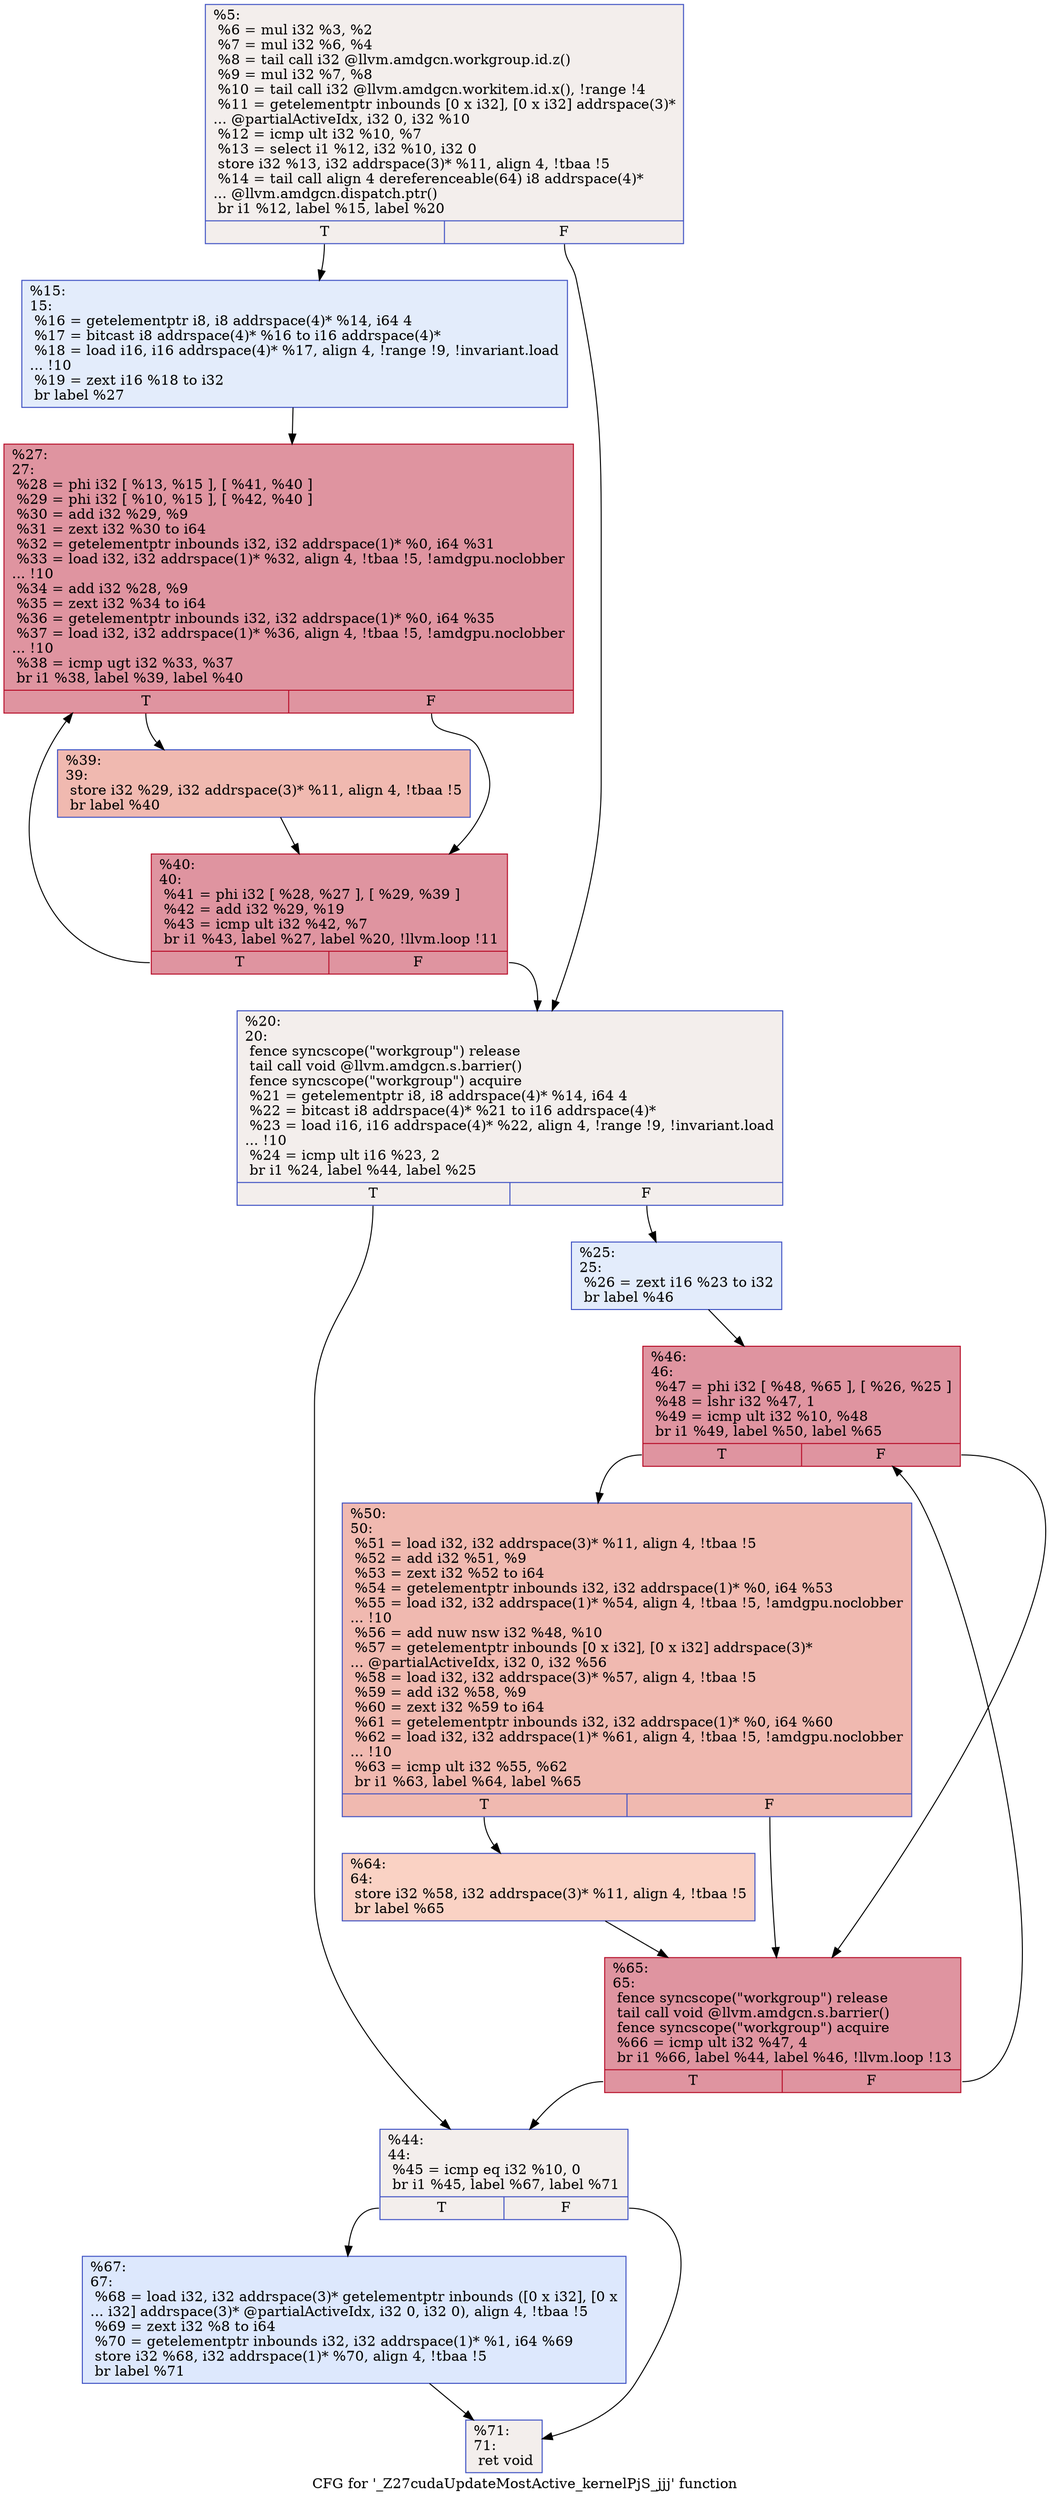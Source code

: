 digraph "CFG for '_Z27cudaUpdateMostActive_kernelPjS_jjj' function" {
	label="CFG for '_Z27cudaUpdateMostActive_kernelPjS_jjj' function";

	Node0x4c245b0 [shape=record,color="#3d50c3ff", style=filled, fillcolor="#e3d9d370",label="{%5:\l  %6 = mul i32 %3, %2\l  %7 = mul i32 %6, %4\l  %8 = tail call i32 @llvm.amdgcn.workgroup.id.z()\l  %9 = mul i32 %7, %8\l  %10 = tail call i32 @llvm.amdgcn.workitem.id.x(), !range !4\l  %11 = getelementptr inbounds [0 x i32], [0 x i32] addrspace(3)*\l... @partialActiveIdx, i32 0, i32 %10\l  %12 = icmp ult i32 %10, %7\l  %13 = select i1 %12, i32 %10, i32 0\l  store i32 %13, i32 addrspace(3)* %11, align 4, !tbaa !5\l  %14 = tail call align 4 dereferenceable(64) i8 addrspace(4)*\l... @llvm.amdgcn.dispatch.ptr()\l  br i1 %12, label %15, label %20\l|{<s0>T|<s1>F}}"];
	Node0x4c245b0:s0 -> Node0x4c26370;
	Node0x4c245b0:s1 -> Node0x4c26400;
	Node0x4c26370 [shape=record,color="#3d50c3ff", style=filled, fillcolor="#bfd3f670",label="{%15:\l15:                                               \l  %16 = getelementptr i8, i8 addrspace(4)* %14, i64 4\l  %17 = bitcast i8 addrspace(4)* %16 to i16 addrspace(4)*\l  %18 = load i16, i16 addrspace(4)* %17, align 4, !range !9, !invariant.load\l... !10\l  %19 = zext i16 %18 to i32\l  br label %27\l}"];
	Node0x4c26370 -> Node0x4c26ae0;
	Node0x4c26400 [shape=record,color="#3d50c3ff", style=filled, fillcolor="#e3d9d370",label="{%20:\l20:                                               \l  fence syncscope(\"workgroup\") release\l  tail call void @llvm.amdgcn.s.barrier()\l  fence syncscope(\"workgroup\") acquire\l  %21 = getelementptr i8, i8 addrspace(4)* %14, i64 4\l  %22 = bitcast i8 addrspace(4)* %21 to i16 addrspace(4)*\l  %23 = load i16, i16 addrspace(4)* %22, align 4, !range !9, !invariant.load\l... !10\l  %24 = icmp ult i16 %23, 2\l  br i1 %24, label %44, label %25\l|{<s0>T|<s1>F}}"];
	Node0x4c26400:s0 -> Node0x4c27d30;
	Node0x4c26400:s1 -> Node0x4c27dc0;
	Node0x4c27dc0 [shape=record,color="#3d50c3ff", style=filled, fillcolor="#bfd3f670",label="{%25:\l25:                                               \l  %26 = zext i16 %23 to i32\l  br label %46\l}"];
	Node0x4c27dc0 -> Node0x4c27f70;
	Node0x4c26ae0 [shape=record,color="#b70d28ff", style=filled, fillcolor="#b70d2870",label="{%27:\l27:                                               \l  %28 = phi i32 [ %13, %15 ], [ %41, %40 ]\l  %29 = phi i32 [ %10, %15 ], [ %42, %40 ]\l  %30 = add i32 %29, %9\l  %31 = zext i32 %30 to i64\l  %32 = getelementptr inbounds i32, i32 addrspace(1)* %0, i64 %31\l  %33 = load i32, i32 addrspace(1)* %32, align 4, !tbaa !5, !amdgpu.noclobber\l... !10\l  %34 = add i32 %28, %9\l  %35 = zext i32 %34 to i64\l  %36 = getelementptr inbounds i32, i32 addrspace(1)* %0, i64 %35\l  %37 = load i32, i32 addrspace(1)* %36, align 4, !tbaa !5, !amdgpu.noclobber\l... !10\l  %38 = icmp ugt i32 %33, %37\l  br i1 %38, label %39, label %40\l|{<s0>T|<s1>F}}"];
	Node0x4c26ae0:s0 -> Node0x4c28f30;
	Node0x4c26ae0:s1 -> Node0x4c28030;
	Node0x4c28f30 [shape=record,color="#3d50c3ff", style=filled, fillcolor="#de614d70",label="{%39:\l39:                                               \l  store i32 %29, i32 addrspace(3)* %11, align 4, !tbaa !5\l  br label %40\l}"];
	Node0x4c28f30 -> Node0x4c28030;
	Node0x4c28030 [shape=record,color="#b70d28ff", style=filled, fillcolor="#b70d2870",label="{%40:\l40:                                               \l  %41 = phi i32 [ %28, %27 ], [ %29, %39 ]\l  %42 = add i32 %29, %19\l  %43 = icmp ult i32 %42, %7\l  br i1 %43, label %27, label %20, !llvm.loop !11\l|{<s0>T|<s1>F}}"];
	Node0x4c28030:s0 -> Node0x4c26ae0;
	Node0x4c28030:s1 -> Node0x4c26400;
	Node0x4c27d30 [shape=record,color="#3d50c3ff", style=filled, fillcolor="#e3d9d370",label="{%44:\l44:                                               \l  %45 = icmp eq i32 %10, 0\l  br i1 %45, label %67, label %71\l|{<s0>T|<s1>F}}"];
	Node0x4c27d30:s0 -> Node0x4c29500;
	Node0x4c27d30:s1 -> Node0x4c29550;
	Node0x4c27f70 [shape=record,color="#b70d28ff", style=filled, fillcolor="#b70d2870",label="{%46:\l46:                                               \l  %47 = phi i32 [ %48, %65 ], [ %26, %25 ]\l  %48 = lshr i32 %47, 1\l  %49 = icmp ult i32 %10, %48\l  br i1 %49, label %50, label %65\l|{<s0>T|<s1>F}}"];
	Node0x4c27f70:s0 -> Node0x4c298b0;
	Node0x4c27f70:s1 -> Node0x4c29650;
	Node0x4c298b0 [shape=record,color="#3d50c3ff", style=filled, fillcolor="#de614d70",label="{%50:\l50:                                               \l  %51 = load i32, i32 addrspace(3)* %11, align 4, !tbaa !5\l  %52 = add i32 %51, %9\l  %53 = zext i32 %52 to i64\l  %54 = getelementptr inbounds i32, i32 addrspace(1)* %0, i64 %53\l  %55 = load i32, i32 addrspace(1)* %54, align 4, !tbaa !5, !amdgpu.noclobber\l... !10\l  %56 = add nuw nsw i32 %48, %10\l  %57 = getelementptr inbounds [0 x i32], [0 x i32] addrspace(3)*\l... @partialActiveIdx, i32 0, i32 %56\l  %58 = load i32, i32 addrspace(3)* %57, align 4, !tbaa !5\l  %59 = add i32 %58, %9\l  %60 = zext i32 %59 to i64\l  %61 = getelementptr inbounds i32, i32 addrspace(1)* %0, i64 %60\l  %62 = load i32, i32 addrspace(1)* %61, align 4, !tbaa !5, !amdgpu.noclobber\l... !10\l  %63 = icmp ult i32 %55, %62\l  br i1 %63, label %64, label %65\l|{<s0>T|<s1>F}}"];
	Node0x4c298b0:s0 -> Node0x4c2a0d0;
	Node0x4c298b0:s1 -> Node0x4c29650;
	Node0x4c2a0d0 [shape=record,color="#3d50c3ff", style=filled, fillcolor="#f4987a70",label="{%64:\l64:                                               \l  store i32 %58, i32 addrspace(3)* %11, align 4, !tbaa !5\l  br label %65\l}"];
	Node0x4c2a0d0 -> Node0x4c29650;
	Node0x4c29650 [shape=record,color="#b70d28ff", style=filled, fillcolor="#b70d2870",label="{%65:\l65:                                               \l  fence syncscope(\"workgroup\") release\l  tail call void @llvm.amdgcn.s.barrier()\l  fence syncscope(\"workgroup\") acquire\l  %66 = icmp ult i32 %47, 4\l  br i1 %66, label %44, label %46, !llvm.loop !13\l|{<s0>T|<s1>F}}"];
	Node0x4c29650:s0 -> Node0x4c27d30;
	Node0x4c29650:s1 -> Node0x4c27f70;
	Node0x4c29500 [shape=record,color="#3d50c3ff", style=filled, fillcolor="#b2ccfb70",label="{%67:\l67:                                               \l  %68 = load i32, i32 addrspace(3)* getelementptr inbounds ([0 x i32], [0 x\l... i32] addrspace(3)* @partialActiveIdx, i32 0, i32 0), align 4, !tbaa !5\l  %69 = zext i32 %8 to i64\l  %70 = getelementptr inbounds i32, i32 addrspace(1)* %1, i64 %69\l  store i32 %68, i32 addrspace(1)* %70, align 4, !tbaa !5\l  br label %71\l}"];
	Node0x4c29500 -> Node0x4c29550;
	Node0x4c29550 [shape=record,color="#3d50c3ff", style=filled, fillcolor="#e3d9d370",label="{%71:\l71:                                               \l  ret void\l}"];
}
